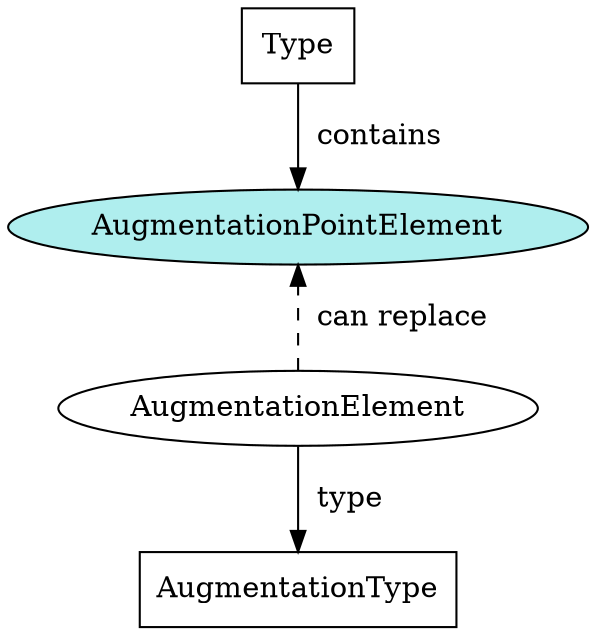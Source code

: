 
digraph {

  rankdir="TB";

  nc [label="Type" shape=rect];
  augPoint [label="AugmentationPointElement" style="filled" fillcolor="paleturquoise"]

  augElt [label="AugmentationElement"]
  augType [label="AugmentationType" shape=rect];

  nc -> augPoint [label="  contains"]

  augElt -> augPoint [label="  can replace" style=dashed];
  augElt -> augType [label="  type"];

  { rank=source nc }
  augPoint ->
  { rank=same augElt } [style=invis]
}
